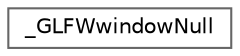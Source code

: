 digraph "类继承关系图"
{
 // LATEX_PDF_SIZE
  bgcolor="transparent";
  edge [fontname=Helvetica,fontsize=10,labelfontname=Helvetica,labelfontsize=10];
  node [fontname=Helvetica,fontsize=10,shape=box,height=0.2,width=0.4];
  rankdir="LR";
  Node0 [id="Node000000",label="_GLFWwindowNull",height=0.2,width=0.4,color="grey40", fillcolor="white", style="filled",URL="$struct___g_l_f_wwindow_null.html",tooltip=" "];
}
